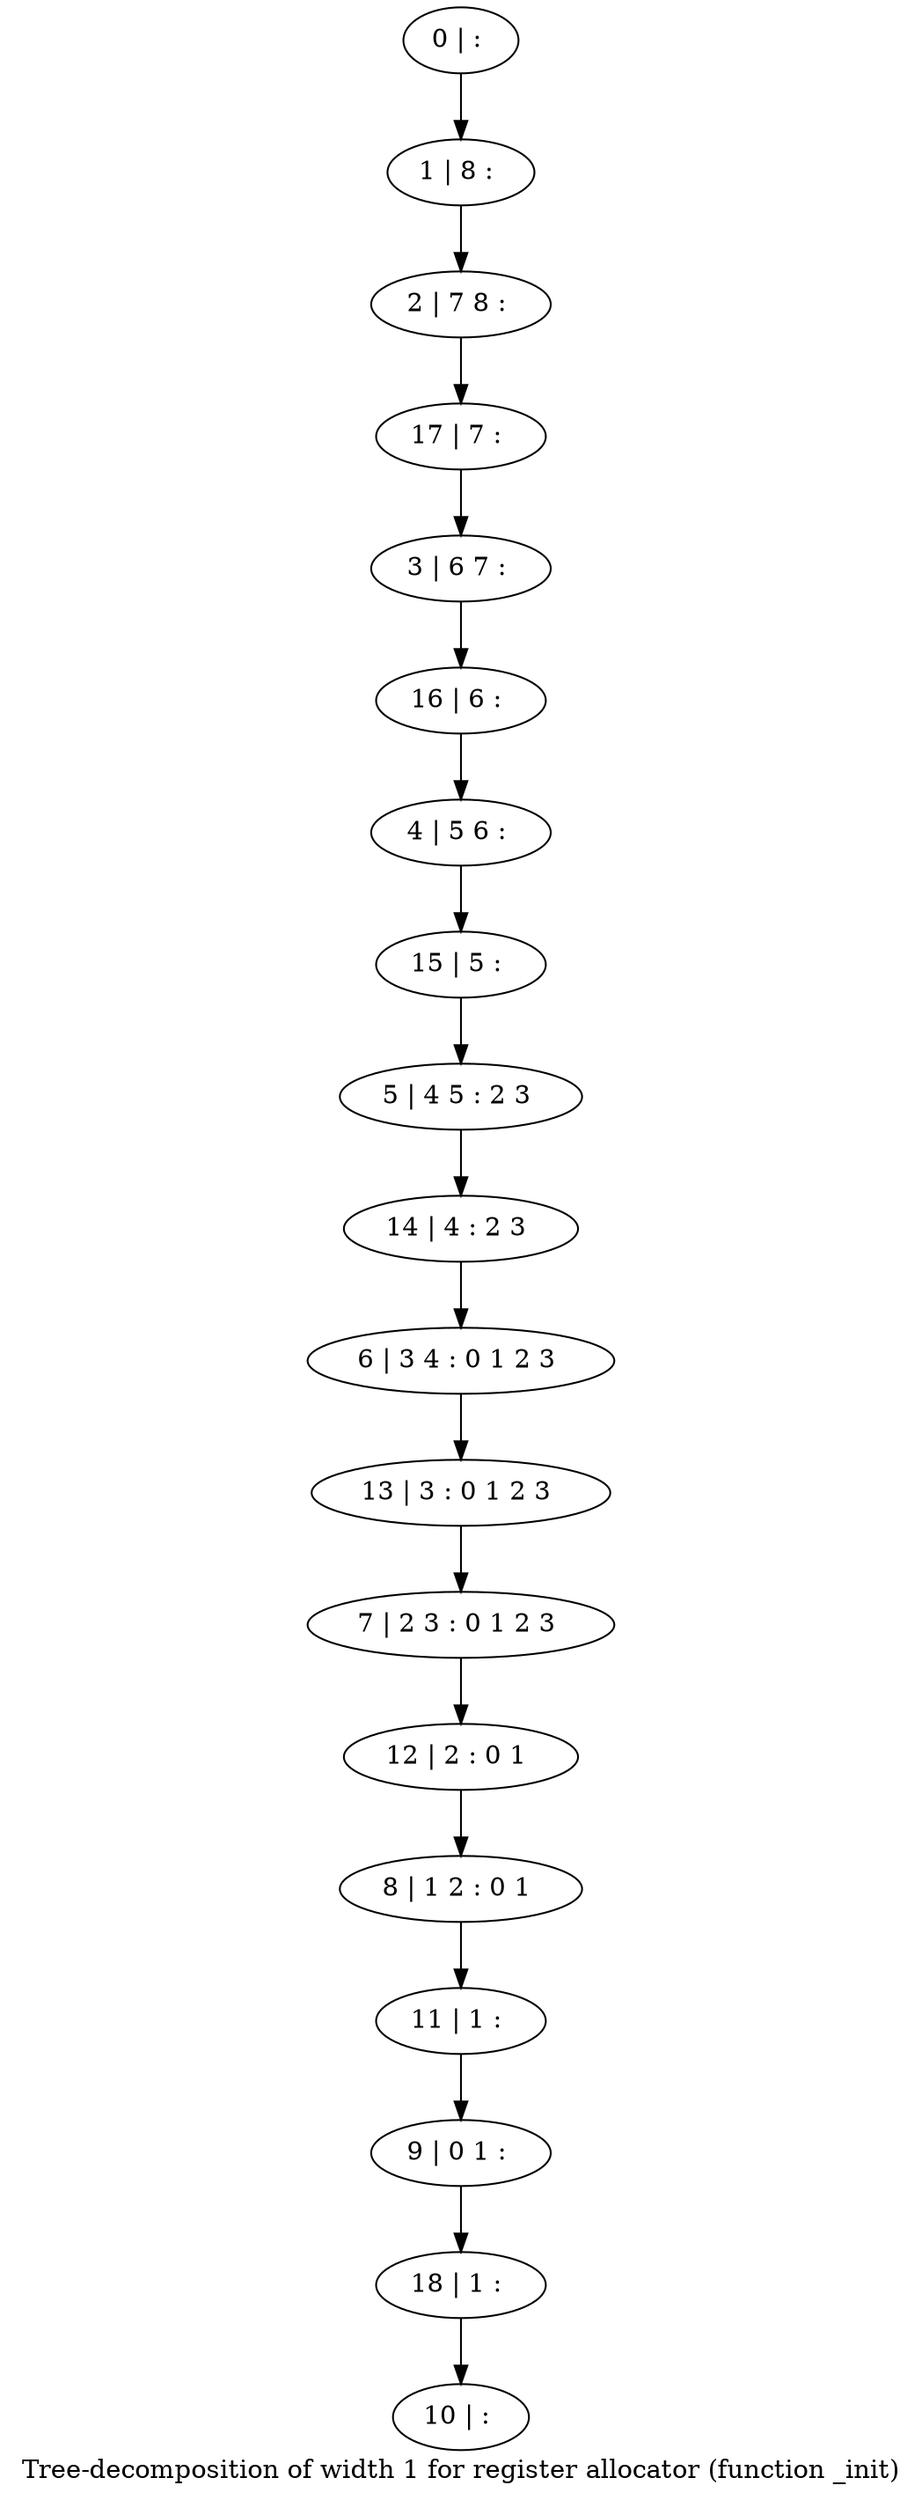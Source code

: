 digraph G {
graph [label="Tree-decomposition of width 1 for register allocator (function _init)"]
0[label="0 | : "];
1[label="1 | 8 : "];
2[label="2 | 7 8 : "];
3[label="3 | 6 7 : "];
4[label="4 | 5 6 : "];
5[label="5 | 4 5 : 2 3 "];
6[label="6 | 3 4 : 0 1 2 3 "];
7[label="7 | 2 3 : 0 1 2 3 "];
8[label="8 | 1 2 : 0 1 "];
9[label="9 | 0 1 : "];
10[label="10 | : "];
11[label="11 | 1 : "];
12[label="12 | 2 : 0 1 "];
13[label="13 | 3 : 0 1 2 3 "];
14[label="14 | 4 : 2 3 "];
15[label="15 | 5 : "];
16[label="16 | 6 : "];
17[label="17 | 7 : "];
18[label="18 | 1 : "];
0->1 ;
1->2 ;
11->9 ;
8->11 ;
12->8 ;
7->12 ;
13->7 ;
6->13 ;
14->6 ;
5->14 ;
15->5 ;
4->15 ;
16->4 ;
3->16 ;
17->3 ;
2->17 ;
18->10 ;
9->18 ;
}
